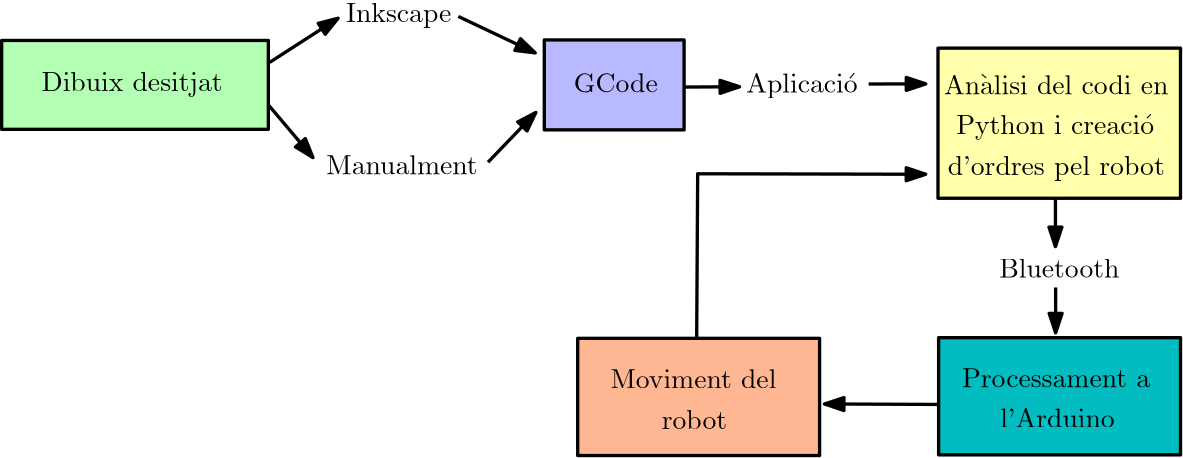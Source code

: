 <?xml version="1.0"?>
<!DOCTYPE ipe SYSTEM "ipe.dtd">
<ipe version="70206" creator="Ipe 7.2.7">
<info created="D:20170615174612" modified="D:20170615184909"/>
<ipestyle name="basic">
<symbol name="arrow/arc(spx)">
<path stroke="sym-stroke" fill="sym-stroke" pen="sym-pen">
0 0 m
-1 0.333 l
-1 -0.333 l
h
</path>
</symbol>
<symbol name="arrow/farc(spx)">
<path stroke="sym-stroke" fill="white" pen="sym-pen">
0 0 m
-1 0.333 l
-1 -0.333 l
h
</path>
</symbol>
<symbol name="arrow/ptarc(spx)">
<path stroke="sym-stroke" fill="sym-stroke" pen="sym-pen">
0 0 m
-1 0.333 l
-0.8 0 l
-1 -0.333 l
h
</path>
</symbol>
<symbol name="arrow/fptarc(spx)">
<path stroke="sym-stroke" fill="white" pen="sym-pen">
0 0 m
-1 0.333 l
-0.8 0 l
-1 -0.333 l
h
</path>
</symbol>
<symbol name="mark/circle(sx)" transformations="translations">
<path fill="sym-stroke">
0.6 0 0 0.6 0 0 e
0.4 0 0 0.4 0 0 e
</path>
</symbol>
<symbol name="mark/disk(sx)" transformations="translations">
<path fill="sym-stroke">
0.6 0 0 0.6 0 0 e
</path>
</symbol>
<symbol name="mark/fdisk(sfx)" transformations="translations">
<group>
<path fill="sym-fill">
0.5 0 0 0.5 0 0 e
</path>
<path fill="sym-stroke" fillrule="eofill">
0.6 0 0 0.6 0 0 e
0.4 0 0 0.4 0 0 e
</path>
</group>
</symbol>
<symbol name="mark/box(sx)" transformations="translations">
<path fill="sym-stroke" fillrule="eofill">
-0.6 -0.6 m
0.6 -0.6 l
0.6 0.6 l
-0.6 0.6 l
h
-0.4 -0.4 m
0.4 -0.4 l
0.4 0.4 l
-0.4 0.4 l
h
</path>
</symbol>
<symbol name="mark/square(sx)" transformations="translations">
<path fill="sym-stroke">
-0.6 -0.6 m
0.6 -0.6 l
0.6 0.6 l
-0.6 0.6 l
h
</path>
</symbol>
<symbol name="mark/fsquare(sfx)" transformations="translations">
<group>
<path fill="sym-fill">
-0.5 -0.5 m
0.5 -0.5 l
0.5 0.5 l
-0.5 0.5 l
h
</path>
<path fill="sym-stroke" fillrule="eofill">
-0.6 -0.6 m
0.6 -0.6 l
0.6 0.6 l
-0.6 0.6 l
h
-0.4 -0.4 m
0.4 -0.4 l
0.4 0.4 l
-0.4 0.4 l
h
</path>
</group>
</symbol>
<symbol name="mark/cross(sx)" transformations="translations">
<group>
<path fill="sym-stroke">
-0.43 -0.57 m
0.57 0.43 l
0.43 0.57 l
-0.57 -0.43 l
h
</path>
<path fill="sym-stroke">
-0.43 0.57 m
0.57 -0.43 l
0.43 -0.57 l
-0.57 0.43 l
h
</path>
</group>
</symbol>
<symbol name="arrow/fnormal(spx)">
<path stroke="sym-stroke" fill="white" pen="sym-pen">
0 0 m
-1 0.333 l
-1 -0.333 l
h
</path>
</symbol>
<symbol name="arrow/pointed(spx)">
<path stroke="sym-stroke" fill="sym-stroke" pen="sym-pen">
0 0 m
-1 0.333 l
-0.8 0 l
-1 -0.333 l
h
</path>
</symbol>
<symbol name="arrow/fpointed(spx)">
<path stroke="sym-stroke" fill="white" pen="sym-pen">
0 0 m
-1 0.333 l
-0.8 0 l
-1 -0.333 l
h
</path>
</symbol>
<symbol name="arrow/linear(spx)">
<path stroke="sym-stroke" pen="sym-pen">
-1 0.333 m
0 0 l
-1 -0.333 l
</path>
</symbol>
<symbol name="arrow/fdouble(spx)">
<path stroke="sym-stroke" fill="white" pen="sym-pen">
0 0 m
-1 0.333 l
-1 -0.333 l
h
-1 0 m
-2 0.333 l
-2 -0.333 l
h
</path>
</symbol>
<symbol name="arrow/double(spx)">
<path stroke="sym-stroke" fill="sym-stroke" pen="sym-pen">
0 0 m
-1 0.333 l
-1 -0.333 l
h
-1 0 m
-2 0.333 l
-2 -0.333 l
h
</path>
</symbol>
<pen name="heavier" value="0.8"/>
<pen name="fat" value="1.2"/>
<pen name="ultrafat" value="2"/>
<symbolsize name="large" value="5"/>
<symbolsize name="small" value="2"/>
<symbolsize name="tiny" value="1.1"/>
<arrowsize name="large" value="10"/>
<arrowsize name="small" value="5"/>
<arrowsize name="tiny" value="3"/>
<color name="red" value="1 0 0"/>
<color name="green" value="0 1 0"/>
<color name="blue" value="0 0 1"/>
<color name="yellow" value="1 1 0"/>
<color name="orange" value="1 0.647 0"/>
<color name="gold" value="1 0.843 0"/>
<color name="purple" value="0.627 0.125 0.941"/>
<color name="gray" value="0.745"/>
<color name="brown" value="0.647 0.165 0.165"/>
<color name="navy" value="0 0 0.502"/>
<color name="pink" value="1 0.753 0.796"/>
<color name="seagreen" value="0.18 0.545 0.341"/>
<color name="turquoise" value="0.251 0.878 0.816"/>
<color name="violet" value="0.933 0.51 0.933"/>
<color name="darkblue" value="0 0 0.545"/>
<color name="darkcyan" value="0 0.545 0.545"/>
<color name="darkgray" value="0.663"/>
<color name="darkgreen" value="0 0.392 0"/>
<color name="darkmagenta" value="0.545 0 0.545"/>
<color name="darkorange" value="1 0.549 0"/>
<color name="darkred" value="0.545 0 0"/>
<color name="lightblue" value="0.678 0.847 0.902"/>
<color name="lightcyan" value="0.878 1 1"/>
<color name="lightgray" value="0.827"/>
<color name="lightgreen" value="0.565 0.933 0.565"/>
<color name="lightyellow" value="1 1 0.878"/>
<dashstyle name="dashed" value="[4] 0"/>
<dashstyle name="dotted" value="[1 3] 0"/>
<dashstyle name="dash dotted" value="[4 2 1 2] 0"/>
<dashstyle name="dash dot dotted" value="[4 2 1 2 1 2] 0"/>
<textsize name="large" value="\large"/>
<textsize name="Large" value="\Large"/>
<textsize name="LARGE" value="\LARGE"/>
<textsize name="huge" value="\huge"/>
<textsize name="Huge" value="\Huge"/>
<textsize name="small" value="\small"/>
<textsize name="footnote" value="\footnotesize"/>
<textsize name="tiny" value="\tiny"/>
<textstyle name="center" begin="\begin{center}" end="\end{center}"/>
<textstyle name="itemize" begin="\begin{itemize}" end="\end{itemize}"/>
<textstyle name="item" begin="\begin{itemize}\item{}" end="\end{itemize}"/>
<gridsize name="4 pts" value="4"/>
<gridsize name="8 pts (~3 mm)" value="8"/>
<gridsize name="16 pts (~6 mm)" value="16"/>
<gridsize name="32 pts (~12 mm)" value="32"/>
<gridsize name="10 pts (~3.5 mm)" value="10"/>
<gridsize name="20 pts (~7 mm)" value="20"/>
<gridsize name="14 pts (~5 mm)" value="14"/>
<gridsize name="28 pts (~10 mm)" value="28"/>
<gridsize name="56 pts (~20 mm)" value="56"/>
<anglesize name="90 deg" value="90"/>
<anglesize name="60 deg" value="60"/>
<anglesize name="45 deg" value="45"/>
<anglesize name="30 deg" value="30"/>
<anglesize name="22.5 deg" value="22.5"/>
<opacity name="10%" value="0.1"/>
<opacity name="30%" value="0.3"/>
<opacity name="50%" value="0.5"/>
<opacity name="75%" value="0.75"/>
<tiling name="falling" angle="-60" step="4" width="1"/>
<tiling name="rising" angle="30" step="4" width="1"/>
</ipestyle>
<page>
<layer name="alpha"/>
<view layers="alpha" active="alpha"/>
<text layer="alpha" matrix="1.00268 0 0 1 -68.2081 9.39019" transformations="translations" pos="208 496" stroke="black" type="label" width="37.969" height="6.926" depth="1.93" valign="baseline">Inkscape</text>
<text matrix="1 0 0 1 -74.7382 -13.3871" transformations="translations" pos="208 464" stroke="black" type="label" width="54.518" height="6.918" depth="0" valign="baseline">Manualment</text>
<text matrix="1 0 0 1 -67.5778 0.042418" transformations="translations" pos="352 480" stroke="black" type="label" width="40.127" height="6.926" depth="1.93" valign="baseline">Aplicacio</text>
<path matrix="1 0 0 1 0.393738 2.75616" stroke="black" fill="0.702 1 0.702" pen="fat">
16 496 m
16 464 l
112 464 l
112 496 l
h
</path>
<path matrix="1.49089 0 0 1.00906 -55.3954 -4.4468" stroke="black" pen="fat" arrow="normal/normal">
112.847 490.854 m
129.384 506.603 l
</path>
<path matrix="1.09864 0 0 1.00104 -11.0924 -0.494024" stroke="black" pen="fat" arrow="normal/normal">
112.454 475.498 m
127.022 456.599 l
</path>
<path stroke="black" fill="0.725 0.725 1" pen="fat">
211.739 498.941 m
211.739 466.557 l
262.063 466.557 l
262.063 498.941 l
h
</path>
<path matrix="0.900722 0 0 0.792568 20.6972 102.53" stroke="black" pen="fat" arrow="normal/normal">
177.724 510.823 m
208.477 494.281 l
</path>
<path stroke="black" pen="fat" arrow="normal/normal">
191.469 454.907 m
208.71 472.847 l
</path>
<path stroke="black" pen="fat" arrow="normal/normal">
262.196 481.979 m
282.026 482.085 l
</path>
<path matrix="1 0 0 1 1.01413 -0.785672" stroke="black">
320.733 485.903 m
322.323 487.812 l
</path>
<path matrix="1.38117 0 0 -0.375499 -125.21 664.458" stroke="black" pen="fat" arrow="normal/normal">
328.492 483.047 m
343.38 482.909 l
</path>
<path matrix="1.14727 0 0 0.960784 -50.2844 7.24307" stroke="black" fill="1 1 0.675" pen="fat">
351.928 508.688 m
351.928 452.442 l
428.026 452.442 l
428.026 508.688 l
h
</path>
<text matrix="1 0 0 1 -1.71069 -21.0194" transformations="translations" pos="357.304 500.417" stroke="black" type="label" width="80.864" height="6.918" depth="0" valign="baseline">Analisi del codi en</text>
<text matrix="1 0 0 1 -2.12426 -19.9166" transformations="translations" pos="362.129 484.977" stroke="black" type="label" width="71.288" height="6.926" depth="1.93" valign="baseline">Python i creacio</text>
<text matrix="1.00206 0 0 1 -4.38424 -20.0544" transformations="translations" pos="360.613 470.364" stroke="black" type="label" width="78.179" height="6.926" depth="1.93" valign="baseline">d&apos;ordres pel robot</text>
<path stroke="black">
370.794 485.295 m
369.225 486.55 l
</path>
<path matrix="1 0 0 1 0.366788 -0.207651" stroke="black">
428.334 470.988 m
429.715 472.369 l
</path>
<path matrix="1 0 0 1 -1.79216 -0.275717" stroke="black" pen="fat" arrow="normal/normal">
397.544 442.147 m
397.544 424.822 l
</path>
<text matrix="1 0 0 1 16.1432 3.54364" transformations="translations" pos="359.351 409.86" stroke="black" type="label" width="43.31" height="6.918" depth="0" valign="baseline">Bluetooth</text>
<path matrix="0.741161 0 0 1.29522 101.713 -120.993" stroke="black" pen="fat" arrow="normal/normal">
396.824 409.825 m
396.824 397.225 l
</path>
<path matrix="1.14434 0 0 0.750102 -49.0295 10.1934" stroke="black" fill="0.004 0.741 0.761" pen="fat">
351.928 508.688 m
351.928 452.442 l
428.026 452.442 l
428.026 508.688 l
h
</path>
<text matrix="1 0 0 1 4.7685 -126.481" transformations="translations" pos="357.304 500.417" stroke="black" type="label" width="71.122" height="6.808" depth="0" valign="baseline">Processament a </text>
<text matrix="1 0 0 1 13.7293 -125.516" transformations="translations" pos="362.129 484.977" stroke="black" type="label" width="41.262" height="6.918" depth="0" valign="baseline">l&apos;Arduino</text>
<path matrix="1.14434 0 0 0.750102 -178.963 9.94111" stroke="black" fill="1 0.714 0.576" pen="fat">
351.928 508.688 m
351.928 452.442 l
428.026 452.442 l
428.026 508.688 l
h
</path>
<text matrix="1 0 0 1 -121.76 -126.913" transformations="translations" pos="357.304 500.417" stroke="black" type="label" width="59.776" height="6.918" depth="0" valign="baseline">Moviment del</text>
<text matrix="1 0 0 1 -108.14 -126.127" transformations="translations" pos="362.129 484.977" stroke="black" type="label" width="23.551" height="6.918" depth="0" valign="baseline">robot</text>
<path matrix="1.10132 0 0 -0.461538 -33.1524 537.679" stroke="black" pen="fat" arrow="normal/normal">
351.588 368.244 m
313.953 367.886 l
</path>
<path stroke="black" pen="fat" arrow="normal/normal">
266.6 391.979 m
266.958 450.761 l
349.039 450.582 l
</path>
<text matrix="1 0 0 1 -65.6389 0.122136" transformations="translations" pos="288 480" stroke="black" type="label" width="30.234" height="6.918" depth="0" valign="baseline">GCode</text>
<text matrix="1 0 0 1 -81.2535 0.570659" transformations="translations" pos="112 480" stroke="black" type="label" width="65.228" height="6.926" depth="1.93" valign="baseline">Dibuix desitjat</text>
</page>
</ipe>
